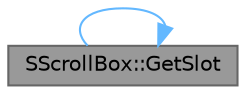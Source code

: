 digraph "SScrollBox::GetSlot"
{
 // INTERACTIVE_SVG=YES
 // LATEX_PDF_SIZE
  bgcolor="transparent";
  edge [fontname=Helvetica,fontsize=10,labelfontname=Helvetica,labelfontsize=10];
  node [fontname=Helvetica,fontsize=10,shape=box,height=0.2,width=0.4];
  rankdir="LR";
  Node1 [id="Node000001",label="SScrollBox::GetSlot",height=0.2,width=0.4,color="gray40", fillcolor="grey60", style="filled", fontcolor="black",tooltip="Returns the slot at the given index."];
  Node1 -> Node1 [id="edge1_Node000001_Node000001",color="steelblue1",style="solid",tooltip=" "];
}
